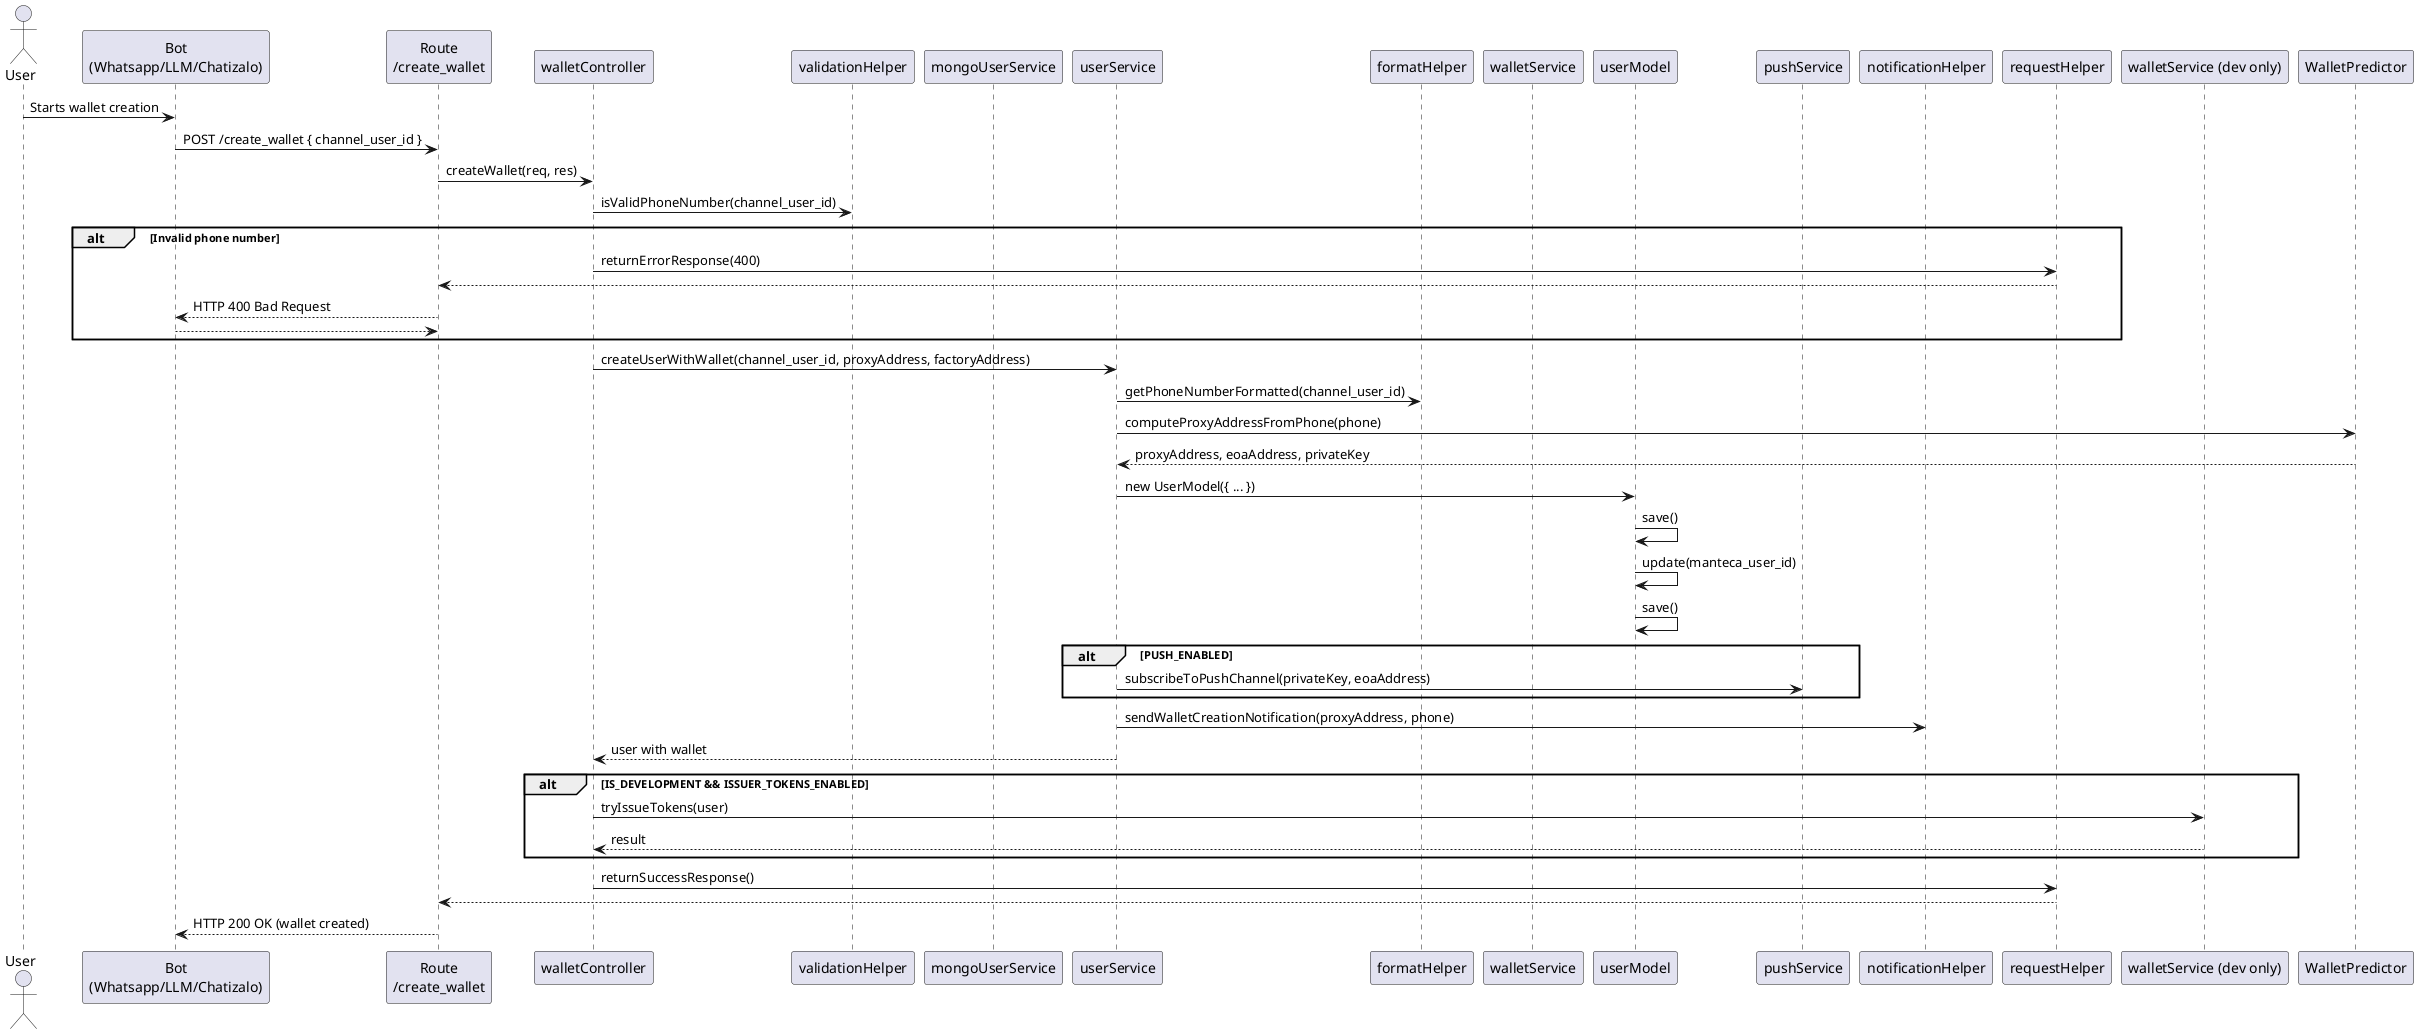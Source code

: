 @startuml
actor User
participant "Bot\n(Whatsapp/LLM/Chatizalo)" as FE
participant "Route\n/create_wallet" as Route
participant "walletController" as Controller
participant "validationHelper" as Validator
participant "mongoUserService" as MongoService
participant "userService" as UserService
participant "formatHelper" as Formatter
participant "walletService" as WalletService
participant "userModel" as UserModel
participant "pushService" as PushService
participant "notificationHelper" as Notifier
participant "requestHelper" as Response
participant "walletService (dev only)" as TokenIssuer

User -> FE: Starts wallet creation
FE -> Route: POST /create_wallet { channel_user_id }
Route -> Controller: createWallet(req, res)

Controller -> Validator: isValidPhoneNumber(channel_user_id)
alt Invalid phone number
    Controller -> Response: returnErrorResponse(400)
    Response --> Route
    Route --> FE: HTTP 400 Bad Request
    return
end

Controller -> UserService: createUserWithWallet(channel_user_id, proxyAddress, factoryAddress)

UserService -> Formatter: getPhoneNumberFormatted(channel_user_id)
UserService -> WalletPredictor: computeProxyAddressFromPhone(phone)
WalletPredictor --> UserService: proxyAddress, eoaAddress, privateKey

UserService -> UserModel: new UserModel({ ... })
UserModel -> UserModel: save()
UserModel -> UserModel: update(manteca_user_id)
UserModel -> UserModel: save()

alt PUSH_ENABLED
    UserService -> PushService: subscribeToPushChannel(privateKey, eoaAddress)
end

UserService -> Notifier: sendWalletCreationNotification(proxyAddress, phone)

UserService --> Controller: user with wallet

alt IS_DEVELOPMENT && ISSUER_TOKENS_ENABLED
    Controller -> TokenIssuer: tryIssueTokens(user)
    TokenIssuer --> Controller: result
end

Controller -> Response: returnSuccessResponse()
Response --> Route
Route --> FE: HTTP 200 OK (wallet created)
@enduml